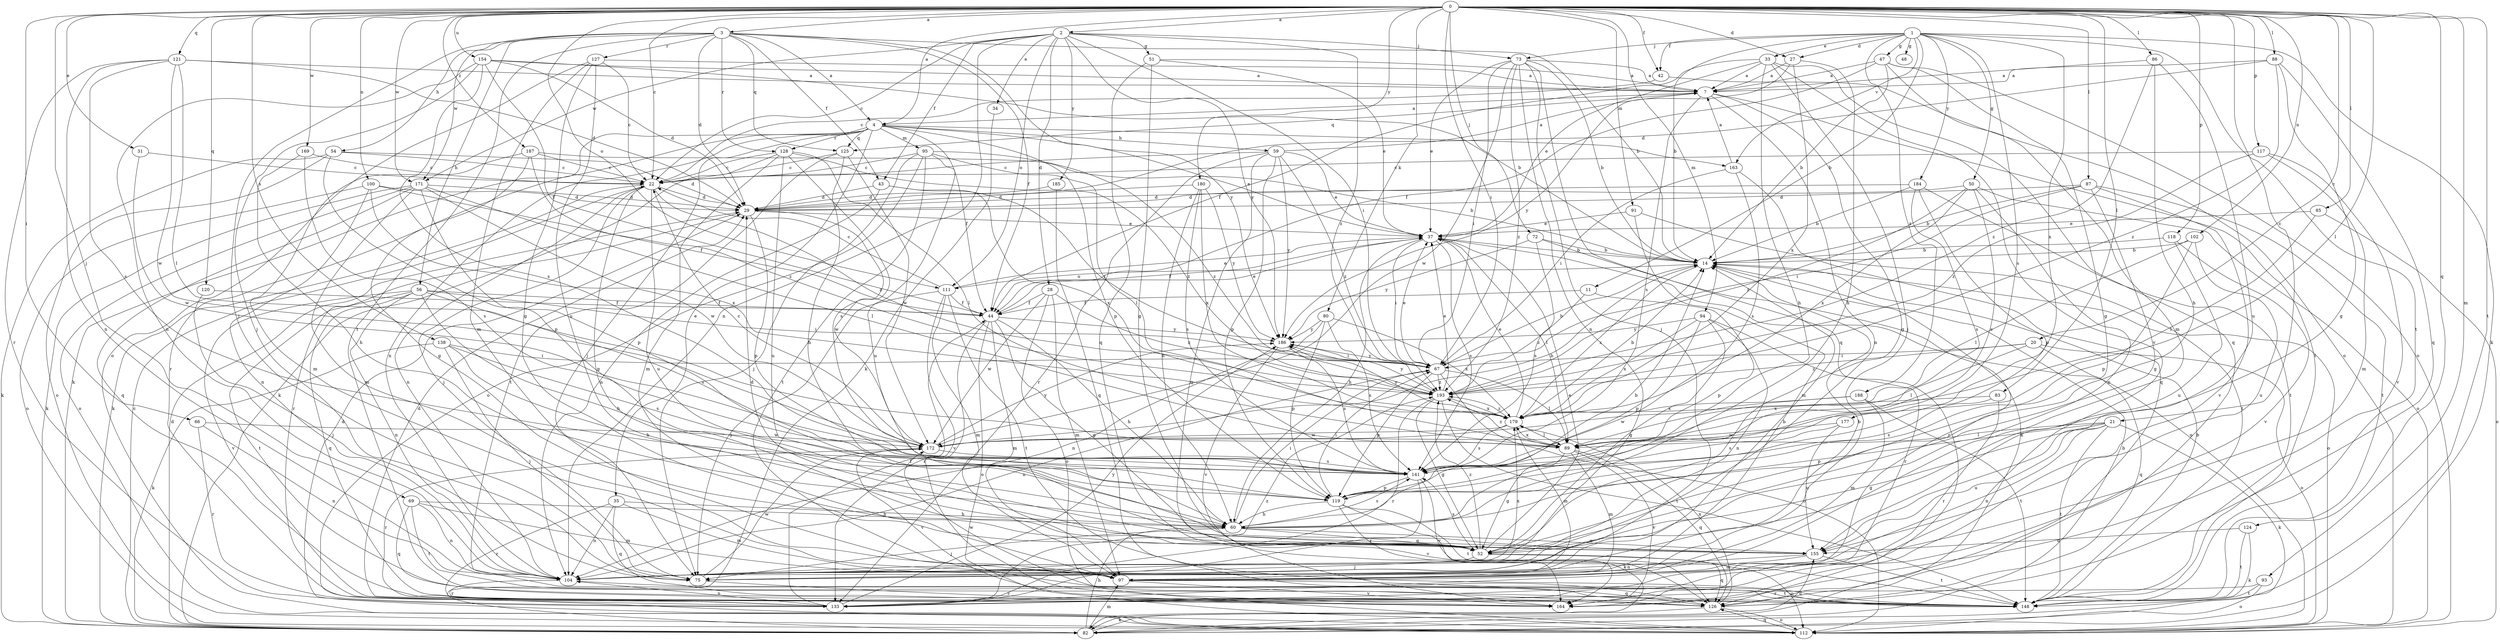 strict digraph  {
0;
1;
2;
3;
4;
7;
11;
14;
20;
21;
22;
27;
28;
29;
31;
33;
34;
35;
37;
42;
43;
44;
47;
48;
50;
51;
52;
54;
56;
59;
60;
66;
67;
69;
72;
73;
75;
80;
82;
83;
85;
86;
87;
88;
89;
91;
93;
94;
95;
97;
100;
102;
104;
111;
112;
117;
118;
119;
120;
121;
124;
125;
126;
127;
128;
133;
138;
141;
148;
154;
155;
163;
164;
169;
171;
172;
177;
179;
180;
184;
185;
186;
187;
188;
193;
0 -> 2  [label=a];
0 -> 3  [label=a];
0 -> 4  [label=a];
0 -> 20  [label=c];
0 -> 21  [label=c];
0 -> 22  [label=c];
0 -> 27  [label=d];
0 -> 31  [label=e];
0 -> 42  [label=f];
0 -> 66  [label=i];
0 -> 67  [label=i];
0 -> 69  [label=j];
0 -> 72  [label=j];
0 -> 80  [label=k];
0 -> 83  [label=l];
0 -> 85  [label=l];
0 -> 86  [label=l];
0 -> 87  [label=l];
0 -> 88  [label=l];
0 -> 89  [label=l];
0 -> 91  [label=m];
0 -> 93  [label=m];
0 -> 94  [label=m];
0 -> 100  [label=n];
0 -> 102  [label=n];
0 -> 111  [label=o];
0 -> 117  [label=p];
0 -> 118  [label=p];
0 -> 120  [label=q];
0 -> 121  [label=q];
0 -> 124  [label=q];
0 -> 138  [label=s];
0 -> 148  [label=t];
0 -> 154  [label=u];
0 -> 169  [label=w];
0 -> 171  [label=w];
0 -> 180  [label=y];
0 -> 187  [label=z];
1 -> 11  [label=b];
1 -> 14  [label=b];
1 -> 27  [label=d];
1 -> 33  [label=e];
1 -> 42  [label=f];
1 -> 47  [label=g];
1 -> 48  [label=g];
1 -> 50  [label=g];
1 -> 73  [label=j];
1 -> 82  [label=k];
1 -> 141  [label=s];
1 -> 148  [label=t];
1 -> 163  [label=v];
1 -> 177  [label=x];
1 -> 184  [label=y];
1 -> 188  [label=z];
2 -> 22  [label=c];
2 -> 28  [label=d];
2 -> 34  [label=e];
2 -> 43  [label=f];
2 -> 51  [label=g];
2 -> 67  [label=i];
2 -> 73  [label=j];
2 -> 104  [label=n];
2 -> 111  [label=o];
2 -> 171  [label=w];
2 -> 185  [label=y];
2 -> 186  [label=y];
2 -> 193  [label=z];
3 -> 4  [label=a];
3 -> 14  [label=b];
3 -> 29  [label=d];
3 -> 43  [label=f];
3 -> 44  [label=f];
3 -> 54  [label=h];
3 -> 56  [label=h];
3 -> 75  [label=j];
3 -> 125  [label=q];
3 -> 127  [label=r];
3 -> 128  [label=r];
3 -> 148  [label=t];
3 -> 171  [label=w];
3 -> 186  [label=y];
4 -> 35  [label=e];
4 -> 37  [label=e];
4 -> 44  [label=f];
4 -> 59  [label=h];
4 -> 75  [label=j];
4 -> 82  [label=k];
4 -> 95  [label=m];
4 -> 104  [label=n];
4 -> 119  [label=p];
4 -> 125  [label=q];
4 -> 128  [label=r];
4 -> 133  [label=r];
4 -> 163  [label=v];
7 -> 4  [label=a];
7 -> 52  [label=g];
7 -> 104  [label=n];
7 -> 125  [label=q];
7 -> 141  [label=s];
7 -> 148  [label=t];
11 -> 44  [label=f];
11 -> 119  [label=p];
11 -> 193  [label=z];
14 -> 111  [label=o];
14 -> 112  [label=o];
14 -> 133  [label=r];
14 -> 179  [label=x];
20 -> 67  [label=i];
20 -> 89  [label=l];
20 -> 112  [label=o];
20 -> 126  [label=q];
20 -> 193  [label=z];
21 -> 52  [label=g];
21 -> 82  [label=k];
21 -> 89  [label=l];
21 -> 104  [label=n];
21 -> 119  [label=p];
21 -> 148  [label=t];
21 -> 155  [label=u];
22 -> 29  [label=d];
22 -> 52  [label=g];
22 -> 75  [label=j];
22 -> 82  [label=k];
22 -> 104  [label=n];
22 -> 155  [label=u];
22 -> 193  [label=z];
27 -> 7  [label=a];
27 -> 60  [label=h];
27 -> 179  [label=x];
27 -> 186  [label=y];
28 -> 44  [label=f];
28 -> 97  [label=m];
28 -> 112  [label=o];
28 -> 172  [label=w];
28 -> 193  [label=z];
29 -> 37  [label=e];
29 -> 119  [label=p];
29 -> 133  [label=r];
29 -> 172  [label=w];
31 -> 22  [label=c];
31 -> 172  [label=w];
33 -> 7  [label=a];
33 -> 37  [label=e];
33 -> 44  [label=f];
33 -> 60  [label=h];
33 -> 75  [label=j];
33 -> 126  [label=q];
33 -> 164  [label=v];
34 -> 82  [label=k];
35 -> 60  [label=h];
35 -> 97  [label=m];
35 -> 104  [label=n];
35 -> 126  [label=q];
35 -> 133  [label=r];
37 -> 14  [label=b];
37 -> 44  [label=f];
37 -> 60  [label=h];
37 -> 67  [label=i];
37 -> 89  [label=l];
37 -> 112  [label=o];
37 -> 141  [label=s];
42 -> 22  [label=c];
42 -> 112  [label=o];
43 -> 29  [label=d];
43 -> 67  [label=i];
43 -> 104  [label=n];
43 -> 179  [label=x];
44 -> 37  [label=e];
44 -> 52  [label=g];
44 -> 60  [label=h];
44 -> 97  [label=m];
44 -> 112  [label=o];
44 -> 133  [label=r];
44 -> 186  [label=y];
47 -> 7  [label=a];
47 -> 14  [label=b];
47 -> 44  [label=f];
47 -> 52  [label=g];
47 -> 97  [label=m];
47 -> 112  [label=o];
50 -> 29  [label=d];
50 -> 104  [label=n];
50 -> 112  [label=o];
50 -> 141  [label=s];
50 -> 179  [label=x];
50 -> 193  [label=z];
51 -> 7  [label=a];
51 -> 37  [label=e];
51 -> 52  [label=g];
51 -> 126  [label=q];
52 -> 29  [label=d];
52 -> 37  [label=e];
52 -> 75  [label=j];
52 -> 112  [label=o];
52 -> 126  [label=q];
52 -> 141  [label=s];
52 -> 193  [label=z];
54 -> 22  [label=c];
54 -> 29  [label=d];
54 -> 82  [label=k];
54 -> 112  [label=o];
54 -> 119  [label=p];
56 -> 44  [label=f];
56 -> 60  [label=h];
56 -> 67  [label=i];
56 -> 104  [label=n];
56 -> 126  [label=q];
56 -> 141  [label=s];
56 -> 148  [label=t];
56 -> 164  [label=v];
59 -> 7  [label=a];
59 -> 22  [label=c];
59 -> 37  [label=e];
59 -> 119  [label=p];
59 -> 126  [label=q];
59 -> 133  [label=r];
59 -> 186  [label=y];
59 -> 193  [label=z];
60 -> 14  [label=b];
60 -> 52  [label=g];
60 -> 67  [label=i];
60 -> 75  [label=j];
60 -> 141  [label=s];
60 -> 155  [label=u];
66 -> 104  [label=n];
66 -> 133  [label=r];
66 -> 172  [label=w];
67 -> 14  [label=b];
67 -> 37  [label=e];
67 -> 89  [label=l];
67 -> 104  [label=n];
67 -> 112  [label=o];
67 -> 119  [label=p];
67 -> 186  [label=y];
67 -> 193  [label=z];
69 -> 60  [label=h];
69 -> 97  [label=m];
69 -> 104  [label=n];
69 -> 126  [label=q];
69 -> 148  [label=t];
72 -> 14  [label=b];
72 -> 82  [label=k];
72 -> 141  [label=s];
72 -> 186  [label=y];
73 -> 7  [label=a];
73 -> 14  [label=b];
73 -> 37  [label=e];
73 -> 67  [label=i];
73 -> 75  [label=j];
73 -> 104  [label=n];
73 -> 126  [label=q];
73 -> 172  [label=w];
73 -> 193  [label=z];
75 -> 14  [label=b];
75 -> 164  [label=v];
75 -> 172  [label=w];
80 -> 104  [label=n];
80 -> 119  [label=p];
80 -> 141  [label=s];
80 -> 179  [label=x];
80 -> 186  [label=y];
82 -> 14  [label=b];
82 -> 22  [label=c];
82 -> 29  [label=d];
82 -> 60  [label=h];
82 -> 97  [label=m];
82 -> 155  [label=u];
83 -> 133  [label=r];
83 -> 141  [label=s];
83 -> 179  [label=x];
85 -> 37  [label=e];
85 -> 89  [label=l];
85 -> 112  [label=o];
86 -> 7  [label=a];
86 -> 60  [label=h];
86 -> 155  [label=u];
86 -> 193  [label=z];
87 -> 14  [label=b];
87 -> 29  [label=d];
87 -> 52  [label=g];
87 -> 67  [label=i];
87 -> 148  [label=t];
87 -> 164  [label=v];
88 -> 7  [label=a];
88 -> 29  [label=d];
88 -> 52  [label=g];
88 -> 126  [label=q];
88 -> 193  [label=z];
89 -> 52  [label=g];
89 -> 97  [label=m];
89 -> 126  [label=q];
89 -> 164  [label=v];
89 -> 179  [label=x];
89 -> 193  [label=z];
91 -> 37  [label=e];
91 -> 97  [label=m];
91 -> 148  [label=t];
93 -> 112  [label=o];
93 -> 133  [label=r];
93 -> 148  [label=t];
94 -> 52  [label=g];
94 -> 104  [label=n];
94 -> 119  [label=p];
94 -> 133  [label=r];
94 -> 179  [label=x];
94 -> 186  [label=y];
95 -> 22  [label=c];
95 -> 75  [label=j];
95 -> 89  [label=l];
95 -> 112  [label=o];
95 -> 148  [label=t];
95 -> 155  [label=u];
95 -> 193  [label=z];
97 -> 14  [label=b];
97 -> 126  [label=q];
97 -> 164  [label=v];
100 -> 29  [label=d];
100 -> 44  [label=f];
100 -> 104  [label=n];
100 -> 112  [label=o];
100 -> 179  [label=x];
102 -> 14  [label=b];
102 -> 89  [label=l];
102 -> 119  [label=p];
102 -> 155  [label=u];
104 -> 133  [label=r];
104 -> 148  [label=t];
104 -> 179  [label=x];
111 -> 22  [label=c];
111 -> 37  [label=e];
111 -> 44  [label=f];
111 -> 75  [label=j];
111 -> 97  [label=m];
111 -> 148  [label=t];
111 -> 164  [label=v];
112 -> 29  [label=d];
112 -> 126  [label=q];
117 -> 22  [label=c];
117 -> 97  [label=m];
117 -> 164  [label=v];
117 -> 193  [label=z];
118 -> 14  [label=b];
118 -> 155  [label=u];
118 -> 164  [label=v];
119 -> 60  [label=h];
119 -> 67  [label=i];
119 -> 82  [label=k];
119 -> 148  [label=t];
119 -> 164  [label=v];
120 -> 44  [label=f];
120 -> 75  [label=j];
121 -> 7  [label=a];
121 -> 29  [label=d];
121 -> 89  [label=l];
121 -> 104  [label=n];
121 -> 133  [label=r];
121 -> 141  [label=s];
121 -> 172  [label=w];
124 -> 82  [label=k];
124 -> 148  [label=t];
124 -> 155  [label=u];
125 -> 22  [label=c];
125 -> 60  [label=h];
125 -> 148  [label=t];
125 -> 172  [label=w];
126 -> 82  [label=k];
126 -> 112  [label=o];
126 -> 172  [label=w];
126 -> 179  [label=x];
127 -> 7  [label=a];
127 -> 22  [label=c];
127 -> 52  [label=g];
127 -> 97  [label=m];
127 -> 112  [label=o];
127 -> 155  [label=u];
128 -> 22  [label=c];
128 -> 82  [label=k];
128 -> 89  [label=l];
128 -> 97  [label=m];
128 -> 141  [label=s];
128 -> 155  [label=u];
128 -> 193  [label=z];
133 -> 44  [label=f];
133 -> 104  [label=n];
133 -> 186  [label=y];
133 -> 193  [label=z];
138 -> 60  [label=h];
138 -> 67  [label=i];
138 -> 75  [label=j];
138 -> 82  [label=k];
138 -> 141  [label=s];
141 -> 119  [label=p];
141 -> 133  [label=r];
141 -> 164  [label=v];
148 -> 14  [label=b];
154 -> 7  [label=a];
154 -> 14  [label=b];
154 -> 29  [label=d];
154 -> 44  [label=f];
154 -> 75  [label=j];
154 -> 104  [label=n];
154 -> 141  [label=s];
155 -> 97  [label=m];
155 -> 104  [label=n];
155 -> 148  [label=t];
163 -> 7  [label=a];
163 -> 67  [label=i];
163 -> 126  [label=q];
163 -> 141  [label=s];
164 -> 29  [label=d];
169 -> 22  [label=c];
169 -> 60  [label=h];
169 -> 141  [label=s];
171 -> 29  [label=d];
171 -> 82  [label=k];
171 -> 89  [label=l];
171 -> 97  [label=m];
171 -> 112  [label=o];
171 -> 119  [label=p];
171 -> 126  [label=q];
171 -> 172  [label=w];
172 -> 14  [label=b];
172 -> 22  [label=c];
172 -> 133  [label=r];
172 -> 141  [label=s];
172 -> 164  [label=v];
172 -> 186  [label=y];
177 -> 141  [label=s];
177 -> 155  [label=u];
177 -> 172  [label=w];
179 -> 14  [label=b];
179 -> 37  [label=e];
179 -> 89  [label=l];
179 -> 97  [label=m];
179 -> 141  [label=s];
179 -> 172  [label=w];
179 -> 186  [label=y];
179 -> 193  [label=z];
180 -> 29  [label=d];
180 -> 60  [label=h];
180 -> 141  [label=s];
180 -> 179  [label=x];
180 -> 186  [label=y];
184 -> 14  [label=b];
184 -> 29  [label=d];
184 -> 119  [label=p];
184 -> 141  [label=s];
184 -> 148  [label=t];
185 -> 29  [label=d];
185 -> 126  [label=q];
186 -> 67  [label=i];
186 -> 141  [label=s];
186 -> 164  [label=v];
187 -> 14  [label=b];
187 -> 22  [label=c];
187 -> 52  [label=g];
187 -> 97  [label=m];
187 -> 193  [label=z];
188 -> 97  [label=m];
188 -> 148  [label=t];
188 -> 172  [label=w];
188 -> 179  [label=x];
193 -> 37  [label=e];
193 -> 52  [label=g];
193 -> 133  [label=r];
193 -> 148  [label=t];
193 -> 179  [label=x];
193 -> 186  [label=y];
}

